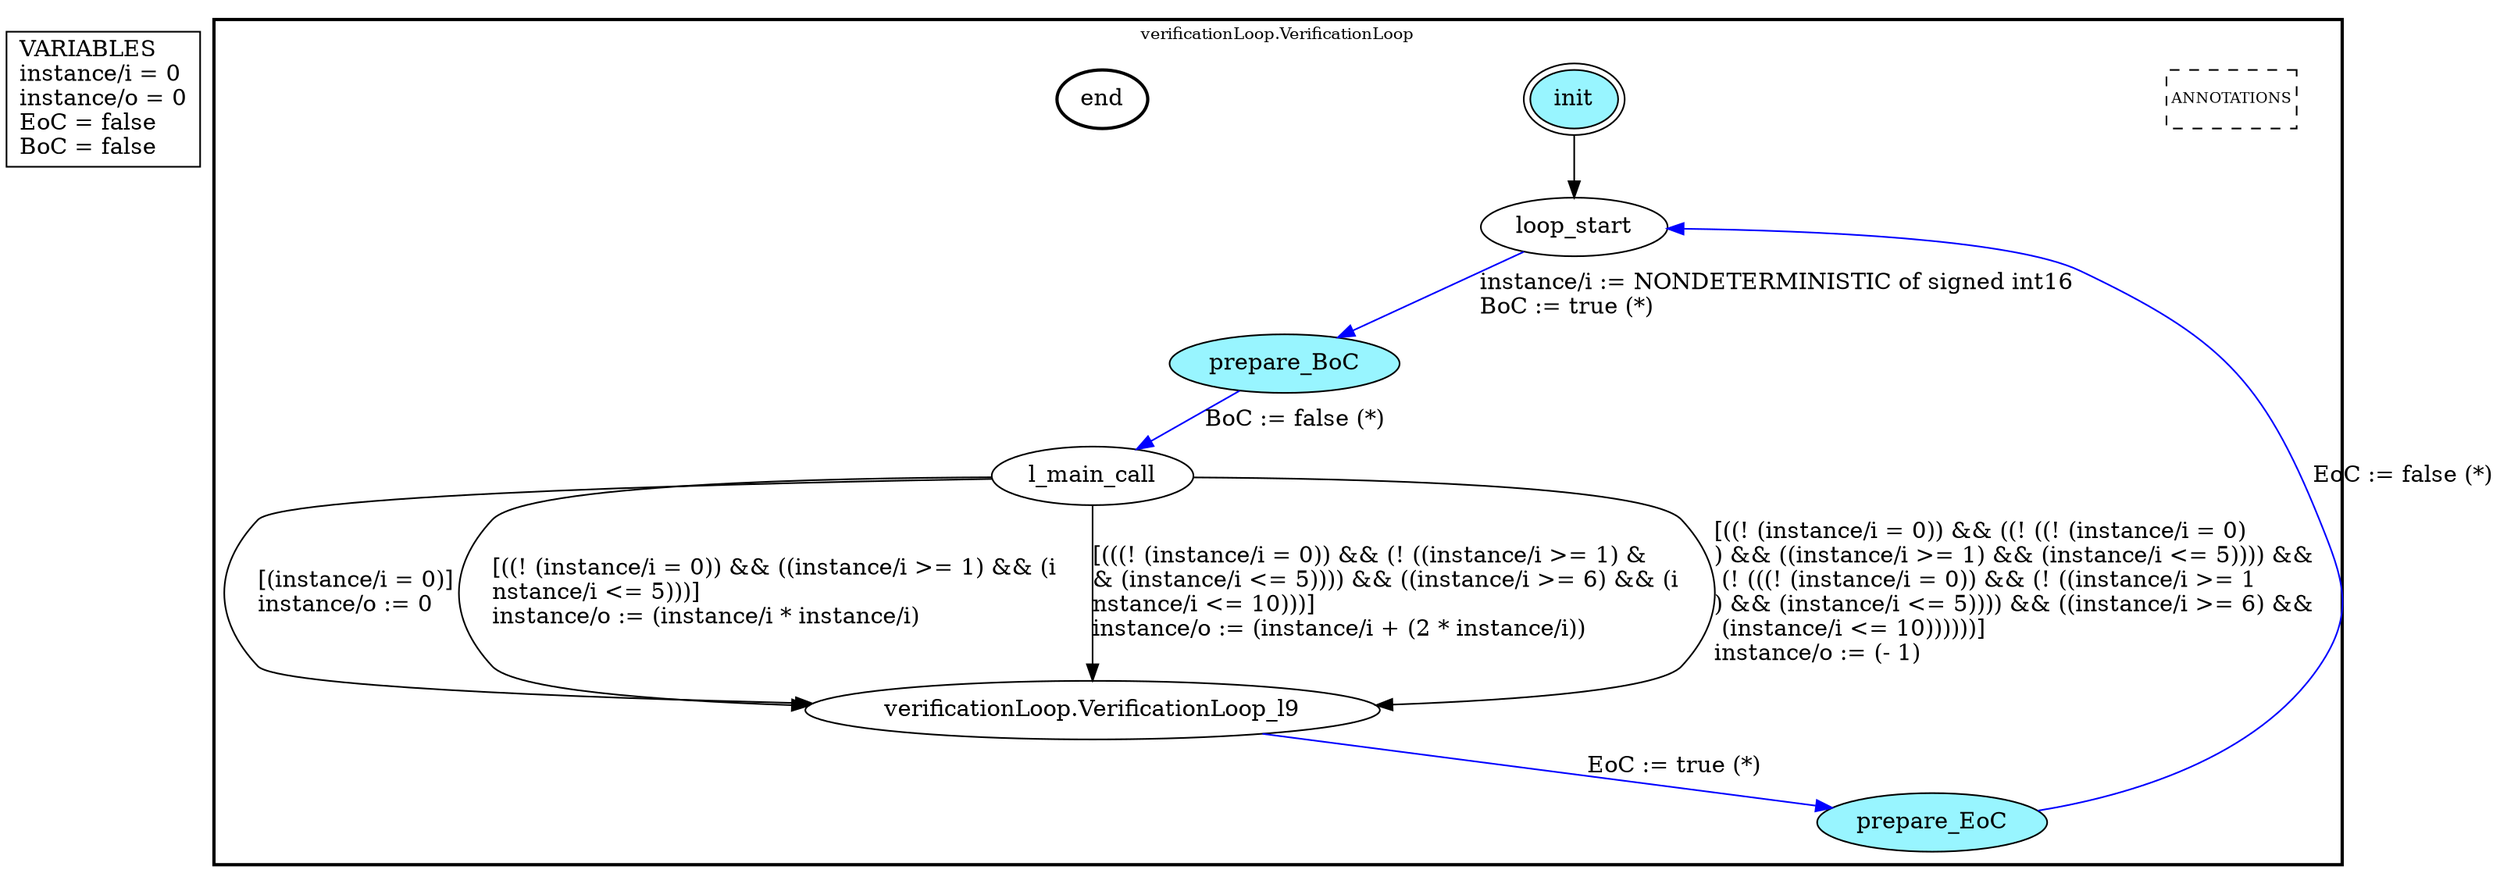 digraph G {
	vars_declaration_pseudonode_network [
		label="VARIABLES\linstance/i = 0\linstance/o = 0\lEoC = false\lBoC = false\l",
		fillcolor="lightgray", shape="rectangle"];
	subgraph clusterverificationLoop_VerificationLoop {
		node [style="filled"];
		style=bold;
		color="black";
		fontsize=10;
		ranksep=0.4;
		
		label="verificationLoop.VerificationLoop";
		
		annotations_pseudonode_verificationLoop_VerificationLoop [
			label="ANNOTATIONS",
			fontsize=9, margin="0.04,0.04", fillcolor="white", shape="rectangle", style="dashed"];
		
		init_verificationLoop_VerificationLoop [label="init", color="black", fillcolor="cadetblue1", peripheries=2, shape="ellipse"];
		end_verificationLoop_VerificationLoop [label="end", color="black", fillcolor="cadetblue1", style=bold, shape="ellipse"];
		loop_start_verificationLoop_VerificationLoop [label="loop_start", color="black", fillcolor="white", shape="ellipse"];
		prepare_BoC_verificationLoop_VerificationLoop [label="prepare_BoC", color="black", fillcolor="cadetblue1", shape="ellipse"];
		l_main_call_verificationLoop_VerificationLoop [label="l_main_call", color="black", fillcolor="white", shape="ellipse"];
		prepare_EoC_verificationLoop_VerificationLoop [label="prepare_EoC", color="black", fillcolor="cadetblue1", shape="ellipse"];
		verificationLoop_VerificationLoop_l9_verificationLoop_VerificationLoop [label="verificationLoop.VerificationLoop_l9", color="black", fillcolor="white", shape="ellipse"];
		init_verificationLoop_VerificationLoop -> loop_start_verificationLoop_VerificationLoop [color="black", label=""];
		loop_start_verificationLoop_VerificationLoop -> prepare_BoC_verificationLoop_VerificationLoop [color="blue", label="instance/i := NONDETERMINISTIC of signed int16\lBoC := true (*)\l"];
		prepare_BoC_verificationLoop_VerificationLoop -> l_main_call_verificationLoop_VerificationLoop [color="blue", label="BoC := false (*)"];
		verificationLoop_VerificationLoop_l9_verificationLoop_VerificationLoop -> prepare_EoC_verificationLoop_VerificationLoop [color="blue", label="EoC := true (*)"];
		prepare_EoC_verificationLoop_VerificationLoop -> loop_start_verificationLoop_VerificationLoop [color="blue", label="EoC := false (*)"];
		l_main_call_verificationLoop_VerificationLoop -> verificationLoop_VerificationLoop_l9_verificationLoop_VerificationLoop [color="black", label="[(instance/i = 0)]\linstance/o := 0\l"];
		l_main_call_verificationLoop_VerificationLoop -> verificationLoop_VerificationLoop_l9_verificationLoop_VerificationLoop [color="black", label="[((! (instance/i = 0)) && ((instance/i >= 1) && (i\lnstance/i <= 5)))]\linstance/o := (instance/i * instance/i)\l"];
		l_main_call_verificationLoop_VerificationLoop -> verificationLoop_VerificationLoop_l9_verificationLoop_VerificationLoop [color="black", label="[(((! (instance/i = 0)) && (! ((instance/i >= 1) &\l& (instance/i <= 5)))) && ((instance/i >= 6) && (i\lnstance/i <= 10)))]\linstance/o := (instance/i + (2 * instance/i))\l"];
		l_main_call_verificationLoop_VerificationLoop -> verificationLoop_VerificationLoop_l9_verificationLoop_VerificationLoop [color="black", label="[((! (instance/i = 0)) && ((! ((! (instance/i = 0)\l) && ((instance/i >= 1) && (instance/i <= 5)))) &&\l (! (((! (instance/i = 0)) && (! ((instance/i >= 1\l) && (instance/i <= 5)))) && ((instance/i >= 6) &&\l (instance/i <= 10))))))]\linstance/o := (- 1)\l"];
	}
}

